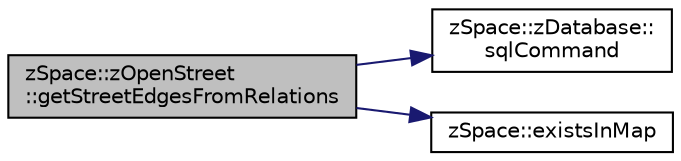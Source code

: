 digraph "zSpace::zOpenStreet::getStreetEdgesFromRelations"
{
  edge [fontname="Helvetica",fontsize="10",labelfontname="Helvetica",labelfontsize="10"];
  node [fontname="Helvetica",fontsize="10",shape=record];
  rankdir="LR";
  Node90 [label="zSpace::zOpenStreet\l::getStreetEdgesFromRelations",height=0.2,width=0.4,color="black", fillcolor="grey75", style="filled", fontcolor="black"];
  Node90 -> Node91 [color="midnightblue",fontsize="10",style="solid",fontname="Helvetica"];
  Node91 [label="zSpace::zDatabase::\lsqlCommand",height=0.2,width=0.4,color="black", fillcolor="white", style="filled",URL="$classz_space_1_1z_database.html#a4d5d00809e93cd250637d53432d2513e",tooltip="This method queries the database with the command given by the input SQL statement. "];
  Node90 -> Node92 [color="midnightblue",fontsize="10",style="solid",fontname="Helvetica"];
  Node92 [label="zSpace::existsInMap",height=0.2,width=0.4,color="black", fillcolor="white", style="filled",URL="$group__z_core_utilities.html#gaa8375b752d259554eef39b2c7985fa14",tooltip="This method checks if the input hashkey exists in the map. "];
}
